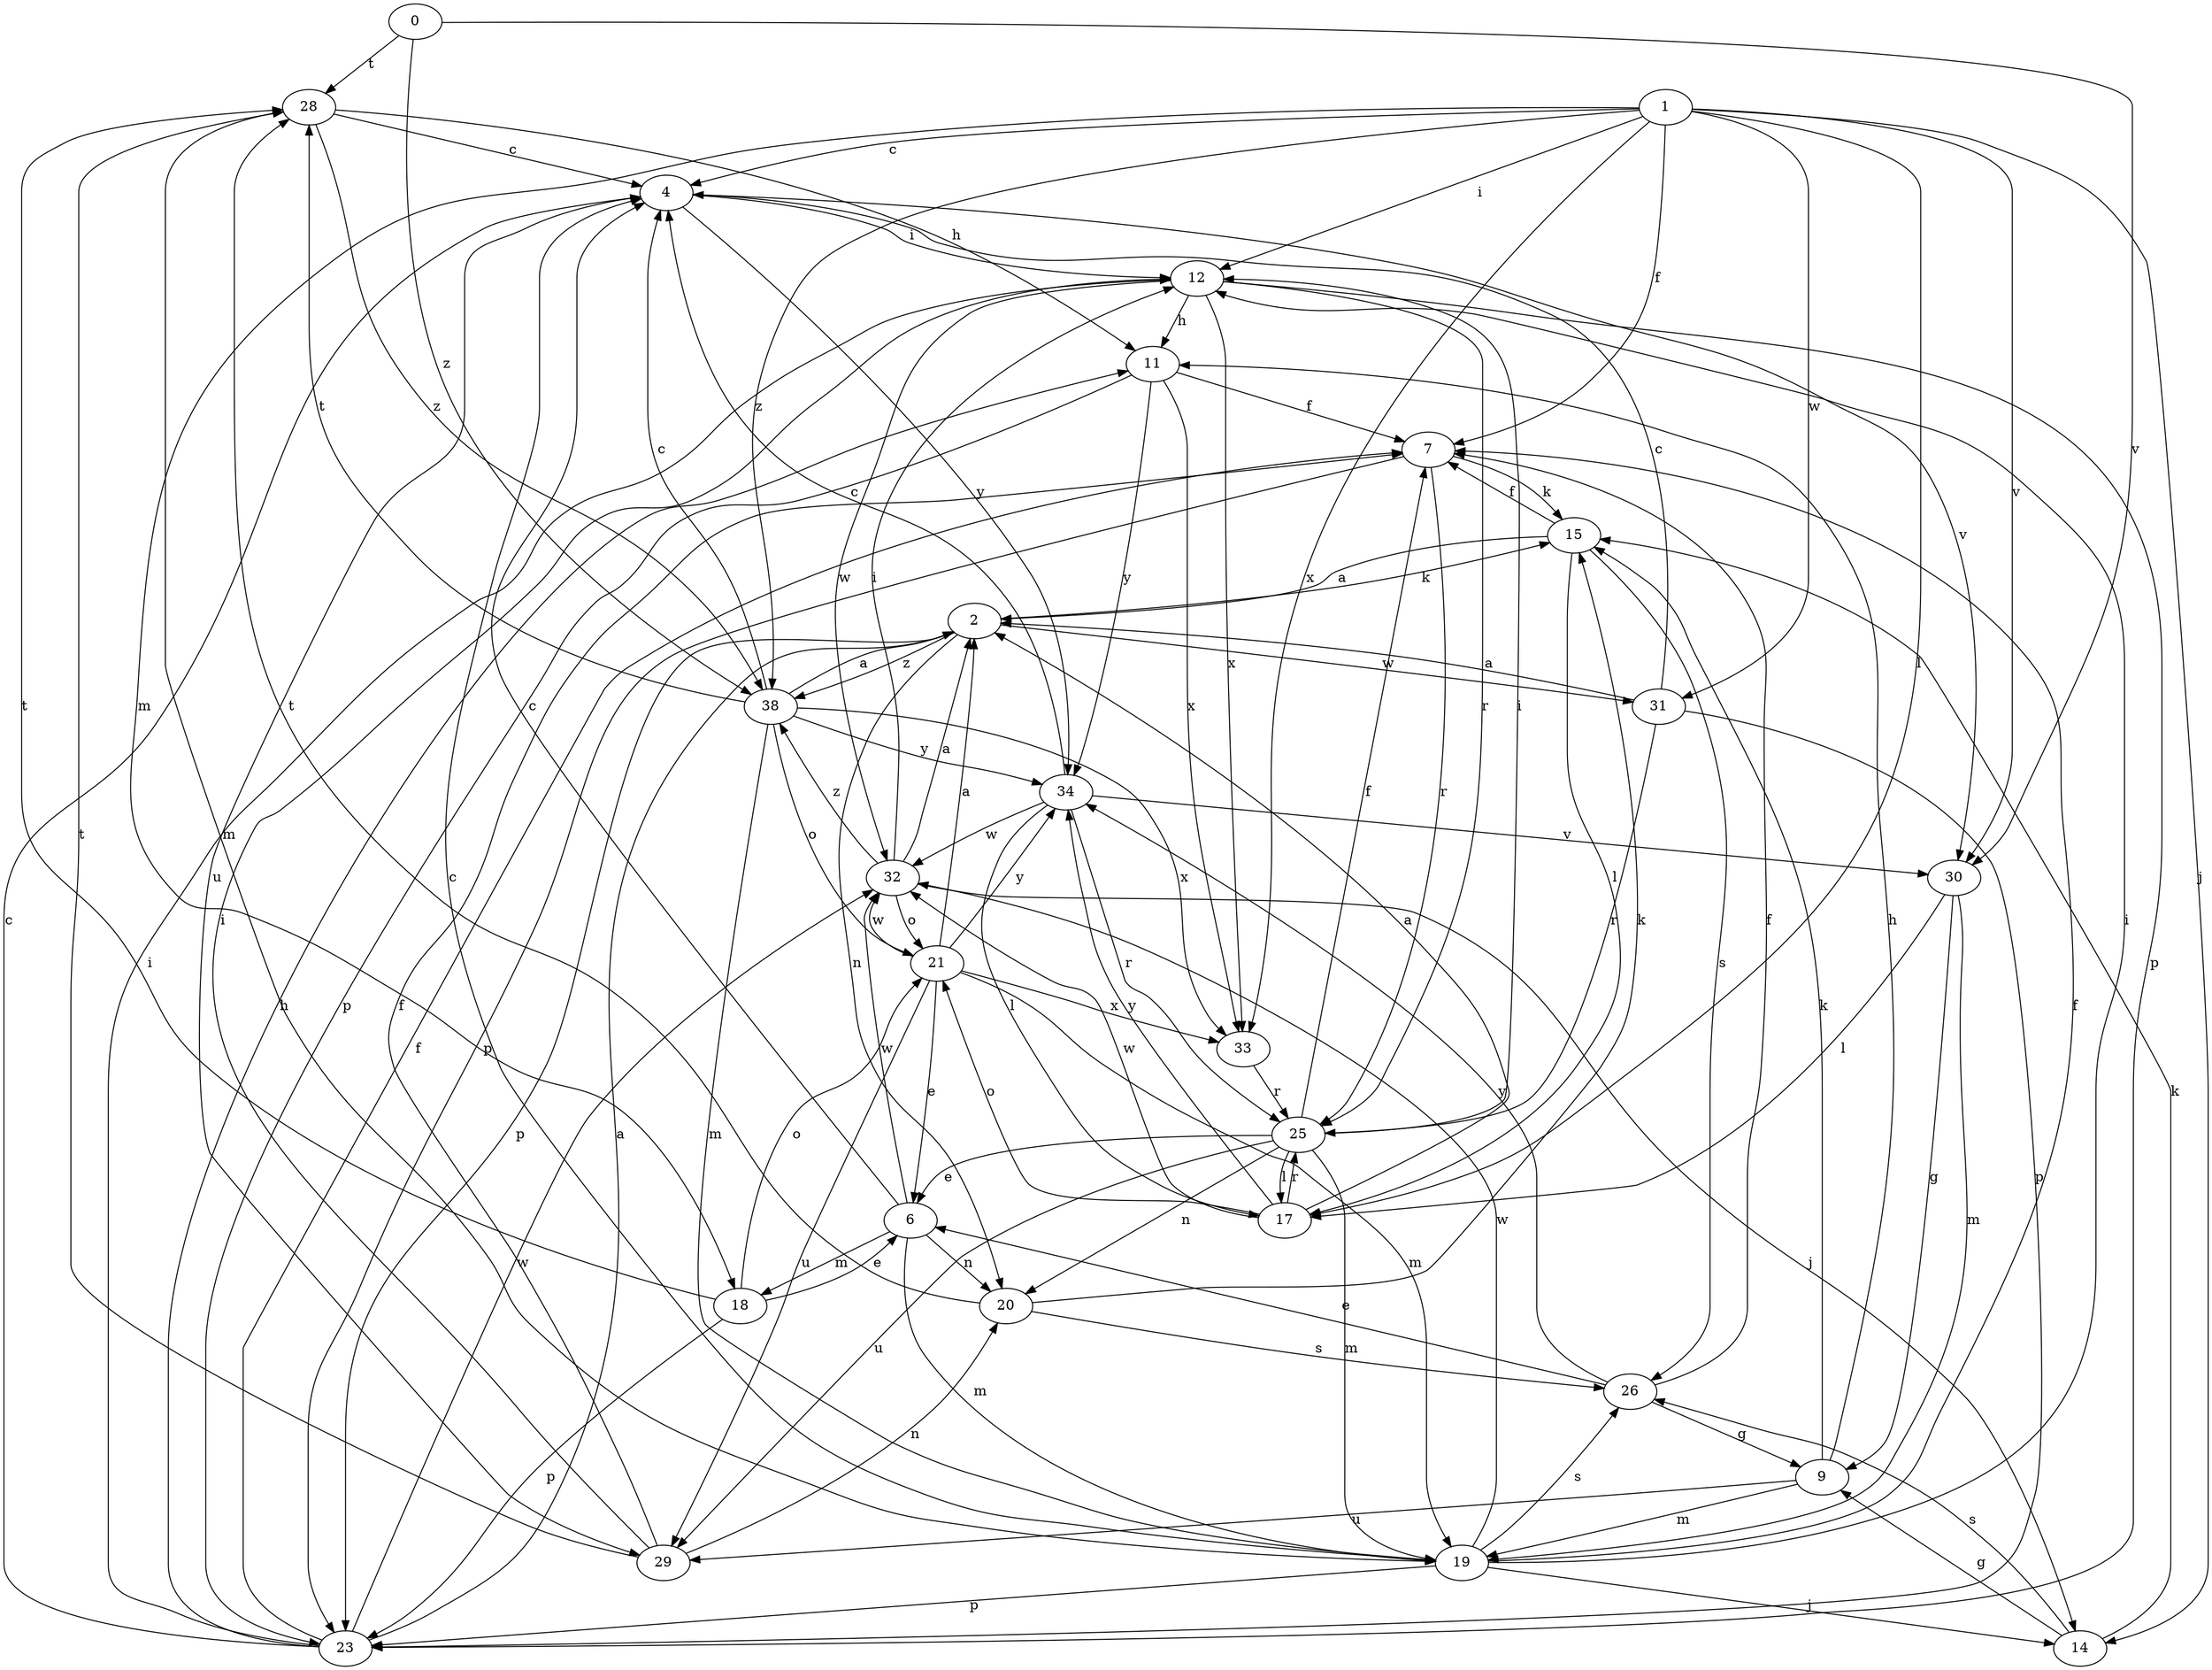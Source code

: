 strict digraph  {
0;
1;
2;
4;
6;
7;
9;
11;
12;
14;
15;
17;
18;
19;
20;
21;
23;
25;
26;
28;
29;
30;
31;
32;
33;
34;
38;
0 -> 28  [label=t];
0 -> 30  [label=v];
0 -> 38  [label=z];
1 -> 4  [label=c];
1 -> 7  [label=f];
1 -> 12  [label=i];
1 -> 14  [label=j];
1 -> 17  [label=l];
1 -> 18  [label=m];
1 -> 30  [label=v];
1 -> 31  [label=w];
1 -> 33  [label=x];
1 -> 38  [label=z];
2 -> 15  [label=k];
2 -> 20  [label=n];
2 -> 23  [label=p];
2 -> 31  [label=w];
2 -> 38  [label=z];
4 -> 12  [label=i];
4 -> 29  [label=u];
4 -> 30  [label=v];
4 -> 34  [label=y];
6 -> 4  [label=c];
6 -> 18  [label=m];
6 -> 19  [label=m];
6 -> 20  [label=n];
6 -> 32  [label=w];
7 -> 15  [label=k];
7 -> 23  [label=p];
7 -> 25  [label=r];
9 -> 11  [label=h];
9 -> 15  [label=k];
9 -> 19  [label=m];
9 -> 29  [label=u];
11 -> 7  [label=f];
11 -> 23  [label=p];
11 -> 33  [label=x];
11 -> 34  [label=y];
12 -> 11  [label=h];
12 -> 23  [label=p];
12 -> 25  [label=r];
12 -> 32  [label=w];
12 -> 33  [label=x];
14 -> 9  [label=g];
14 -> 15  [label=k];
14 -> 26  [label=s];
15 -> 2  [label=a];
15 -> 7  [label=f];
15 -> 17  [label=l];
15 -> 26  [label=s];
17 -> 2  [label=a];
17 -> 21  [label=o];
17 -> 25  [label=r];
17 -> 32  [label=w];
17 -> 34  [label=y];
18 -> 6  [label=e];
18 -> 21  [label=o];
18 -> 23  [label=p];
18 -> 28  [label=t];
19 -> 4  [label=c];
19 -> 7  [label=f];
19 -> 12  [label=i];
19 -> 14  [label=j];
19 -> 23  [label=p];
19 -> 26  [label=s];
19 -> 32  [label=w];
20 -> 15  [label=k];
20 -> 26  [label=s];
20 -> 28  [label=t];
21 -> 2  [label=a];
21 -> 6  [label=e];
21 -> 19  [label=m];
21 -> 29  [label=u];
21 -> 32  [label=w];
21 -> 33  [label=x];
21 -> 34  [label=y];
23 -> 2  [label=a];
23 -> 4  [label=c];
23 -> 7  [label=f];
23 -> 11  [label=h];
23 -> 12  [label=i];
23 -> 32  [label=w];
25 -> 6  [label=e];
25 -> 7  [label=f];
25 -> 12  [label=i];
25 -> 17  [label=l];
25 -> 19  [label=m];
25 -> 20  [label=n];
25 -> 29  [label=u];
26 -> 6  [label=e];
26 -> 7  [label=f];
26 -> 9  [label=g];
26 -> 34  [label=y];
28 -> 4  [label=c];
28 -> 11  [label=h];
28 -> 19  [label=m];
28 -> 38  [label=z];
29 -> 7  [label=f];
29 -> 12  [label=i];
29 -> 20  [label=n];
29 -> 28  [label=t];
30 -> 9  [label=g];
30 -> 17  [label=l];
30 -> 19  [label=m];
31 -> 2  [label=a];
31 -> 4  [label=c];
31 -> 23  [label=p];
31 -> 25  [label=r];
32 -> 2  [label=a];
32 -> 12  [label=i];
32 -> 14  [label=j];
32 -> 21  [label=o];
32 -> 38  [label=z];
33 -> 25  [label=r];
34 -> 4  [label=c];
34 -> 17  [label=l];
34 -> 25  [label=r];
34 -> 30  [label=v];
34 -> 32  [label=w];
38 -> 2  [label=a];
38 -> 4  [label=c];
38 -> 19  [label=m];
38 -> 21  [label=o];
38 -> 28  [label=t];
38 -> 33  [label=x];
38 -> 34  [label=y];
}
